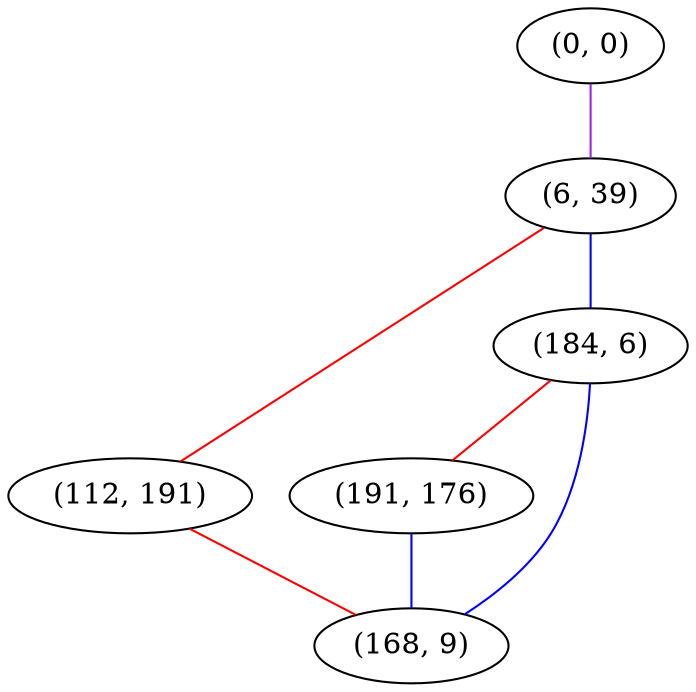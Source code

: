 graph "" {
"(0, 0)";
"(6, 39)";
"(112, 191)";
"(184, 6)";
"(191, 176)";
"(168, 9)";
"(0, 0)" -- "(6, 39)"  [color=purple, key=0, weight=4];
"(6, 39)" -- "(184, 6)"  [color=blue, key=0, weight=3];
"(6, 39)" -- "(112, 191)"  [color=red, key=0, weight=1];
"(112, 191)" -- "(168, 9)"  [color=red, key=0, weight=1];
"(184, 6)" -- "(168, 9)"  [color=blue, key=0, weight=3];
"(184, 6)" -- "(191, 176)"  [color=red, key=0, weight=1];
"(191, 176)" -- "(168, 9)"  [color=blue, key=0, weight=3];
}
